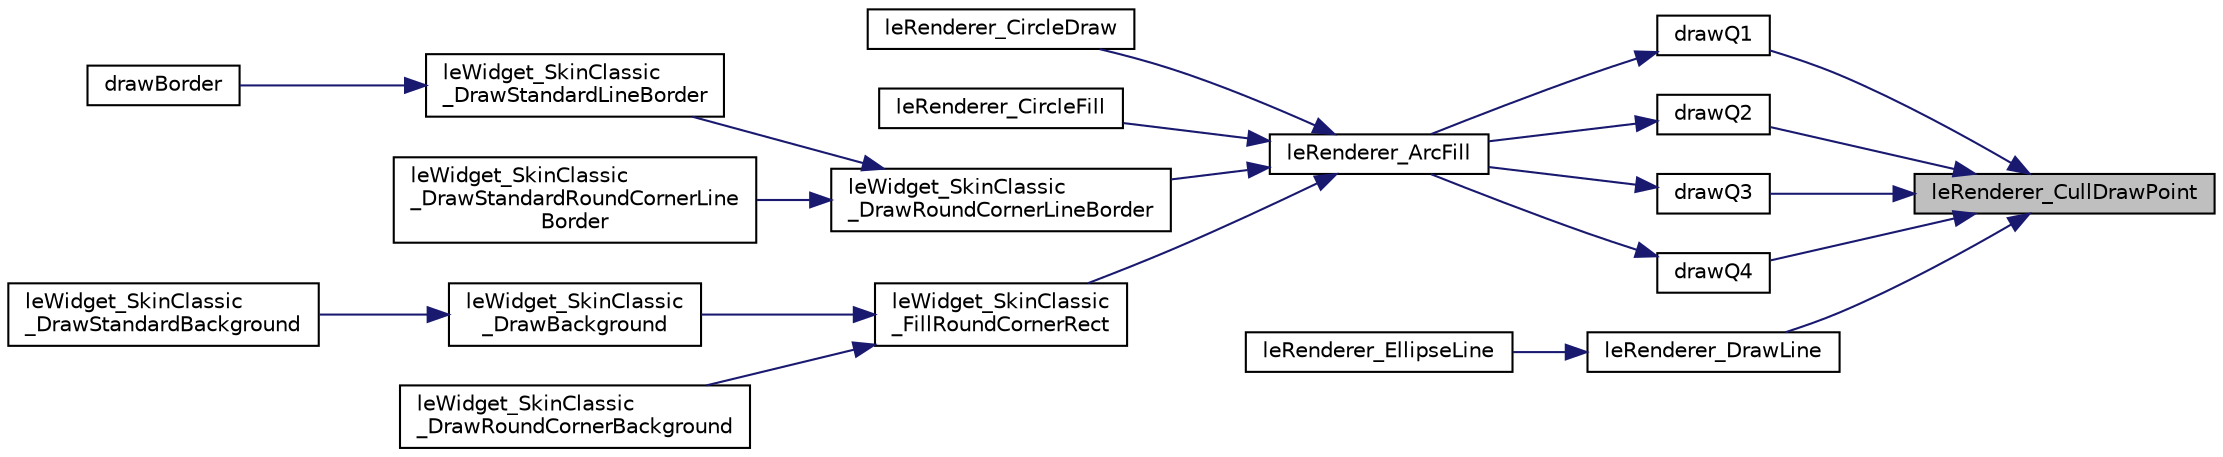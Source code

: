 digraph "leRenderer_CullDrawPoint"
{
 // LATEX_PDF_SIZE
  edge [fontname="Helvetica",fontsize="10",labelfontname="Helvetica",labelfontsize="10"];
  node [fontname="Helvetica",fontsize="10",shape=record];
  rankdir="RL";
  Node1 [label="leRenderer_CullDrawPoint",height=0.2,width=0.4,color="black", fillcolor="grey75", style="filled", fontcolor="black",tooltip=" "];
  Node1 -> Node2 [dir="back",color="midnightblue",fontsize="10",style="solid",fontname="Helvetica"];
  Node2 [label="drawQ1",height=0.2,width=0.4,color="black", fillcolor="white", style="filled",URL="$legato__draw__arc_8c.html#a13a03606b8c2a26e466831af547c112d",tooltip=" "];
  Node2 -> Node3 [dir="back",color="midnightblue",fontsize="10",style="solid",fontname="Helvetica"];
  Node3 [label="leRenderer_ArcFill",height=0.2,width=0.4,color="black", fillcolor="white", style="filled",URL="$legato__renderer_8h.html#ac76e1cb889dee55e58fe4d36d0301edb",tooltip=" "];
  Node3 -> Node4 [dir="back",color="midnightblue",fontsize="10",style="solid",fontname="Helvetica"];
  Node4 [label="leRenderer_CircleDraw",height=0.2,width=0.4,color="black", fillcolor="white", style="filled",URL="$legato__renderer_8h.html#aaf32659c1642a59ba797f561ca6aaf2b",tooltip=" "];
  Node3 -> Node5 [dir="back",color="midnightblue",fontsize="10",style="solid",fontname="Helvetica"];
  Node5 [label="leRenderer_CircleFill",height=0.2,width=0.4,color="black", fillcolor="white", style="filled",URL="$legato__renderer_8h.html#a40b57a70060e5e8a53088b4b864e8ead",tooltip=" "];
  Node3 -> Node6 [dir="back",color="midnightblue",fontsize="10",style="solid",fontname="Helvetica"];
  Node6 [label="leWidget_SkinClassic\l_DrawRoundCornerLineBorder",height=0.2,width=0.4,color="black", fillcolor="white", style="filled",URL="$legato__widget__skin__classic__common_8c.html#ac96ca3486fa1a7f60ea942346611bd57",tooltip=" "];
  Node6 -> Node7 [dir="back",color="midnightblue",fontsize="10",style="solid",fontname="Helvetica"];
  Node7 [label="leWidget_SkinClassic\l_DrawStandardLineBorder",height=0.2,width=0.4,color="black", fillcolor="white", style="filled",URL="$legato__widget__skin__classic__common_8h.html#a3b122d3bd3115184b352f822b372da94",tooltip=" "];
  Node7 -> Node8 [dir="back",color="midnightblue",fontsize="10",style="solid",fontname="Helvetica"];
  Node8 [label="drawBorder",height=0.2,width=0.4,color="black", fillcolor="white", style="filled",URL="$legato__widget__skin__classic_8c.html#a99033a133d33baffbe4d81d19c3a9d09",tooltip=" "];
  Node6 -> Node9 [dir="back",color="midnightblue",fontsize="10",style="solid",fontname="Helvetica"];
  Node9 [label="leWidget_SkinClassic\l_DrawStandardRoundCornerLine\lBorder",height=0.2,width=0.4,color="black", fillcolor="white", style="filled",URL="$legato__widget__skin__classic__common_8h.html#aeac272c6398181fcf4fba1773d82c308",tooltip=" "];
  Node3 -> Node10 [dir="back",color="midnightblue",fontsize="10",style="solid",fontname="Helvetica"];
  Node10 [label="leWidget_SkinClassic\l_FillRoundCornerRect",height=0.2,width=0.4,color="black", fillcolor="white", style="filled",URL="$legato__widget__skin__classic__common_8c.html#a2a7caae9761a9b6158a080297569a082",tooltip=" "];
  Node10 -> Node11 [dir="back",color="midnightblue",fontsize="10",style="solid",fontname="Helvetica"];
  Node11 [label="leWidget_SkinClassic\l_DrawBackground",height=0.2,width=0.4,color="black", fillcolor="white", style="filled",URL="$legato__widget__skin__classic__common_8h.html#adb465259877e3e84576506abca05a2c8",tooltip=" "];
  Node11 -> Node12 [dir="back",color="midnightblue",fontsize="10",style="solid",fontname="Helvetica"];
  Node12 [label="leWidget_SkinClassic\l_DrawStandardBackground",height=0.2,width=0.4,color="black", fillcolor="white", style="filled",URL="$legato__widget__skin__classic__common_8h.html#aff442651eb4e23e2c044c44b74101189",tooltip=" "];
  Node10 -> Node13 [dir="back",color="midnightblue",fontsize="10",style="solid",fontname="Helvetica"];
  Node13 [label="leWidget_SkinClassic\l_DrawRoundCornerBackground",height=0.2,width=0.4,color="black", fillcolor="white", style="filled",URL="$legato__widget__skin__classic__common_8h.html#ab637287652c804c6a1e909b691e0dfac",tooltip=" "];
  Node1 -> Node14 [dir="back",color="midnightblue",fontsize="10",style="solid",fontname="Helvetica"];
  Node14 [label="drawQ2",height=0.2,width=0.4,color="black", fillcolor="white", style="filled",URL="$legato__draw__arc_8c.html#a20cedc9c498e6ae6ac5ef404fb58a31a",tooltip=" "];
  Node14 -> Node3 [dir="back",color="midnightblue",fontsize="10",style="solid",fontname="Helvetica"];
  Node1 -> Node15 [dir="back",color="midnightblue",fontsize="10",style="solid",fontname="Helvetica"];
  Node15 [label="drawQ3",height=0.2,width=0.4,color="black", fillcolor="white", style="filled",URL="$legato__draw__arc_8c.html#a221e5c1e099ed8e74886df9eacba0ca3",tooltip=" "];
  Node15 -> Node3 [dir="back",color="midnightblue",fontsize="10",style="solid",fontname="Helvetica"];
  Node1 -> Node16 [dir="back",color="midnightblue",fontsize="10",style="solid",fontname="Helvetica"];
  Node16 [label="drawQ4",height=0.2,width=0.4,color="black", fillcolor="white", style="filled",URL="$legato__draw__arc_8c.html#a7de24c7bbcc7db7c43d89fdd66f274f6",tooltip=" "];
  Node16 -> Node3 [dir="back",color="midnightblue",fontsize="10",style="solid",fontname="Helvetica"];
  Node1 -> Node17 [dir="back",color="midnightblue",fontsize="10",style="solid",fontname="Helvetica"];
  Node17 [label="leRenderer_DrawLine",height=0.2,width=0.4,color="black", fillcolor="white", style="filled",URL="$legato__renderer_8h.html#aa8a83a7d8294e9bf1dc41eb778123707",tooltip=" "];
  Node17 -> Node18 [dir="back",color="midnightblue",fontsize="10",style="solid",fontname="Helvetica"];
  Node18 [label="leRenderer_EllipseLine",height=0.2,width=0.4,color="black", fillcolor="white", style="filled",URL="$legato__renderer_8h.html#a0437ab2092a02ebcadb20458ff2b4af6",tooltip=" "];
}

